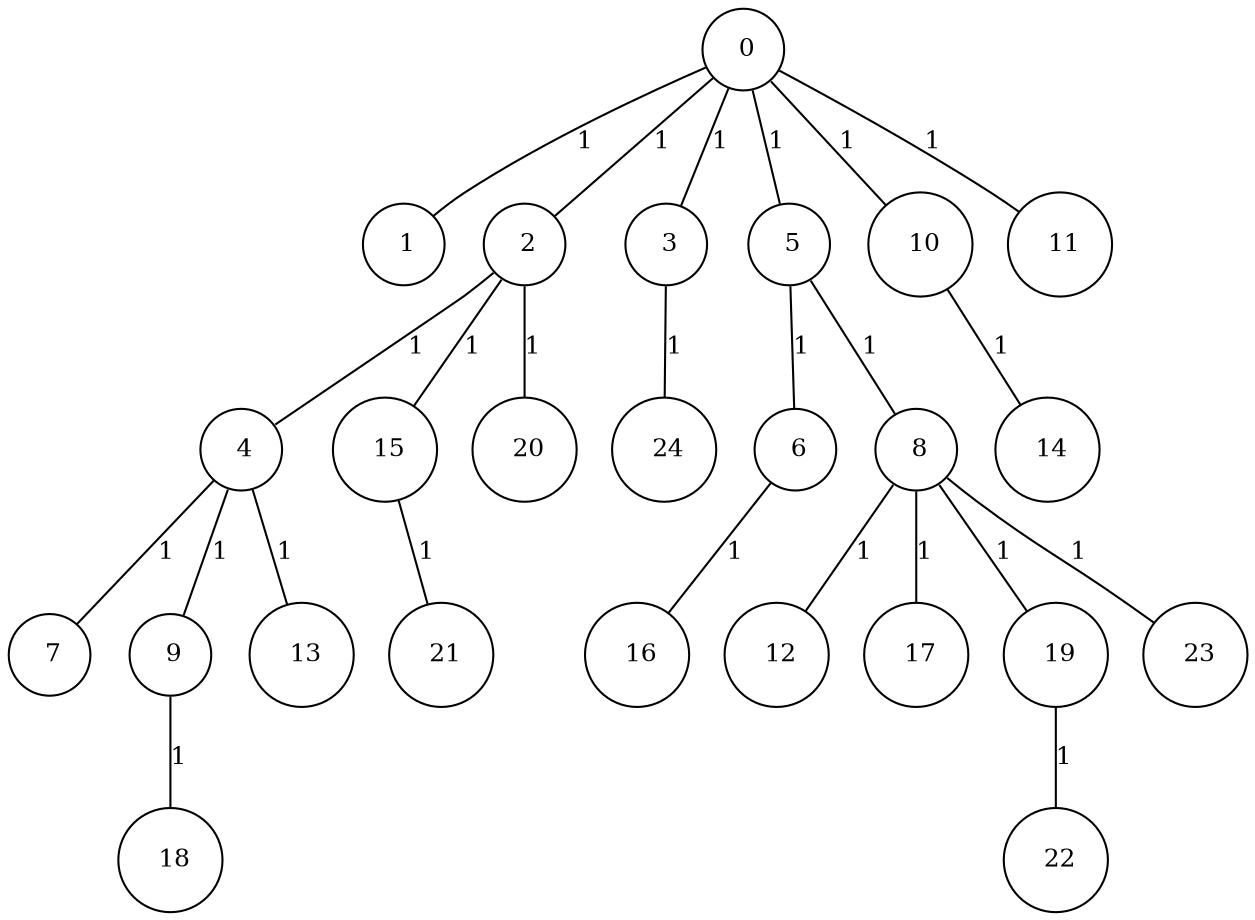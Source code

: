 graph G {
size="8.5,11;"
ratio = "expand;"
fixedsize="true;"
overlap="scale;"
node[shape=circle,width=.12,hight=.12,fontsize=12]
edge[fontsize=12]

0[label=" 0" color=black, pos="2.7133624,1.5464222!"];
1[label=" 1" color=black, pos="1.7329045,2.4208156!"];
2[label=" 2" color=black, pos="1.0525256,1.7165185!"];
3[label=" 3" color=black, pos="1.8852731,2.12999!"];
4[label=" 4" color=black, pos="1.8318758,0.14347479!"];
5[label=" 5" color=black, pos="1.3739893,0.95545039!"];
6[label=" 6" color=black, pos="1.3808865,2.7104992!"];
7[label=" 7" color=black, pos="0.17274288,1.2828399!"];
8[label=" 8" color=black, pos="0.40088054,2.8827932!"];
9[label=" 9" color=black, pos="1.9247018,0.39820149!"];
10[label=" 10" color=black, pos="0.83536984,2.0871042!"];
11[label=" 11" color=black, pos="1.1749968,2.3729922!"];
12[label=" 12" color=black, pos="2.6619848,1.6827912!"];
13[label=" 13" color=black, pos="2.5744203,0.29923503!"];
14[label=" 14" color=black, pos="0.35812383,1.0040381!"];
15[label=" 15" color=black, pos="2.8739976,2.4169719!"];
16[label=" 16" color=black, pos="2.1161401,2.4086632!"];
17[label=" 17" color=black, pos="0.60337405,1.0180694!"];
18[label=" 18" color=black, pos="1.9215846,0.1593868!"];
19[label=" 19" color=black, pos="1.322268,1.1034541!"];
20[label=" 20" color=black, pos="1.0488461,2.0202269!"];
21[label=" 21" color=black, pos="2.4244868,0.57857318!"];
22[label=" 22" color=black, pos="0.32919615,2.3134773!"];
23[label=" 23" color=black, pos="0.86948922,2.4780719!"];
24[label=" 24" color=black, pos="0.030214438,1.0264713!"];
0--1[label="1"]
0--2[label="1"]
0--3[label="1"]
0--5[label="1"]
0--10[label="1"]
0--11[label="1"]
2--4[label="1"]
2--15[label="1"]
2--20[label="1"]
3--24[label="1"]
4--7[label="1"]
4--9[label="1"]
4--13[label="1"]
5--6[label="1"]
5--8[label="1"]
6--16[label="1"]
8--12[label="1"]
8--17[label="1"]
8--19[label="1"]
8--23[label="1"]
9--18[label="1"]
10--14[label="1"]
15--21[label="1"]
19--22[label="1"]

}

